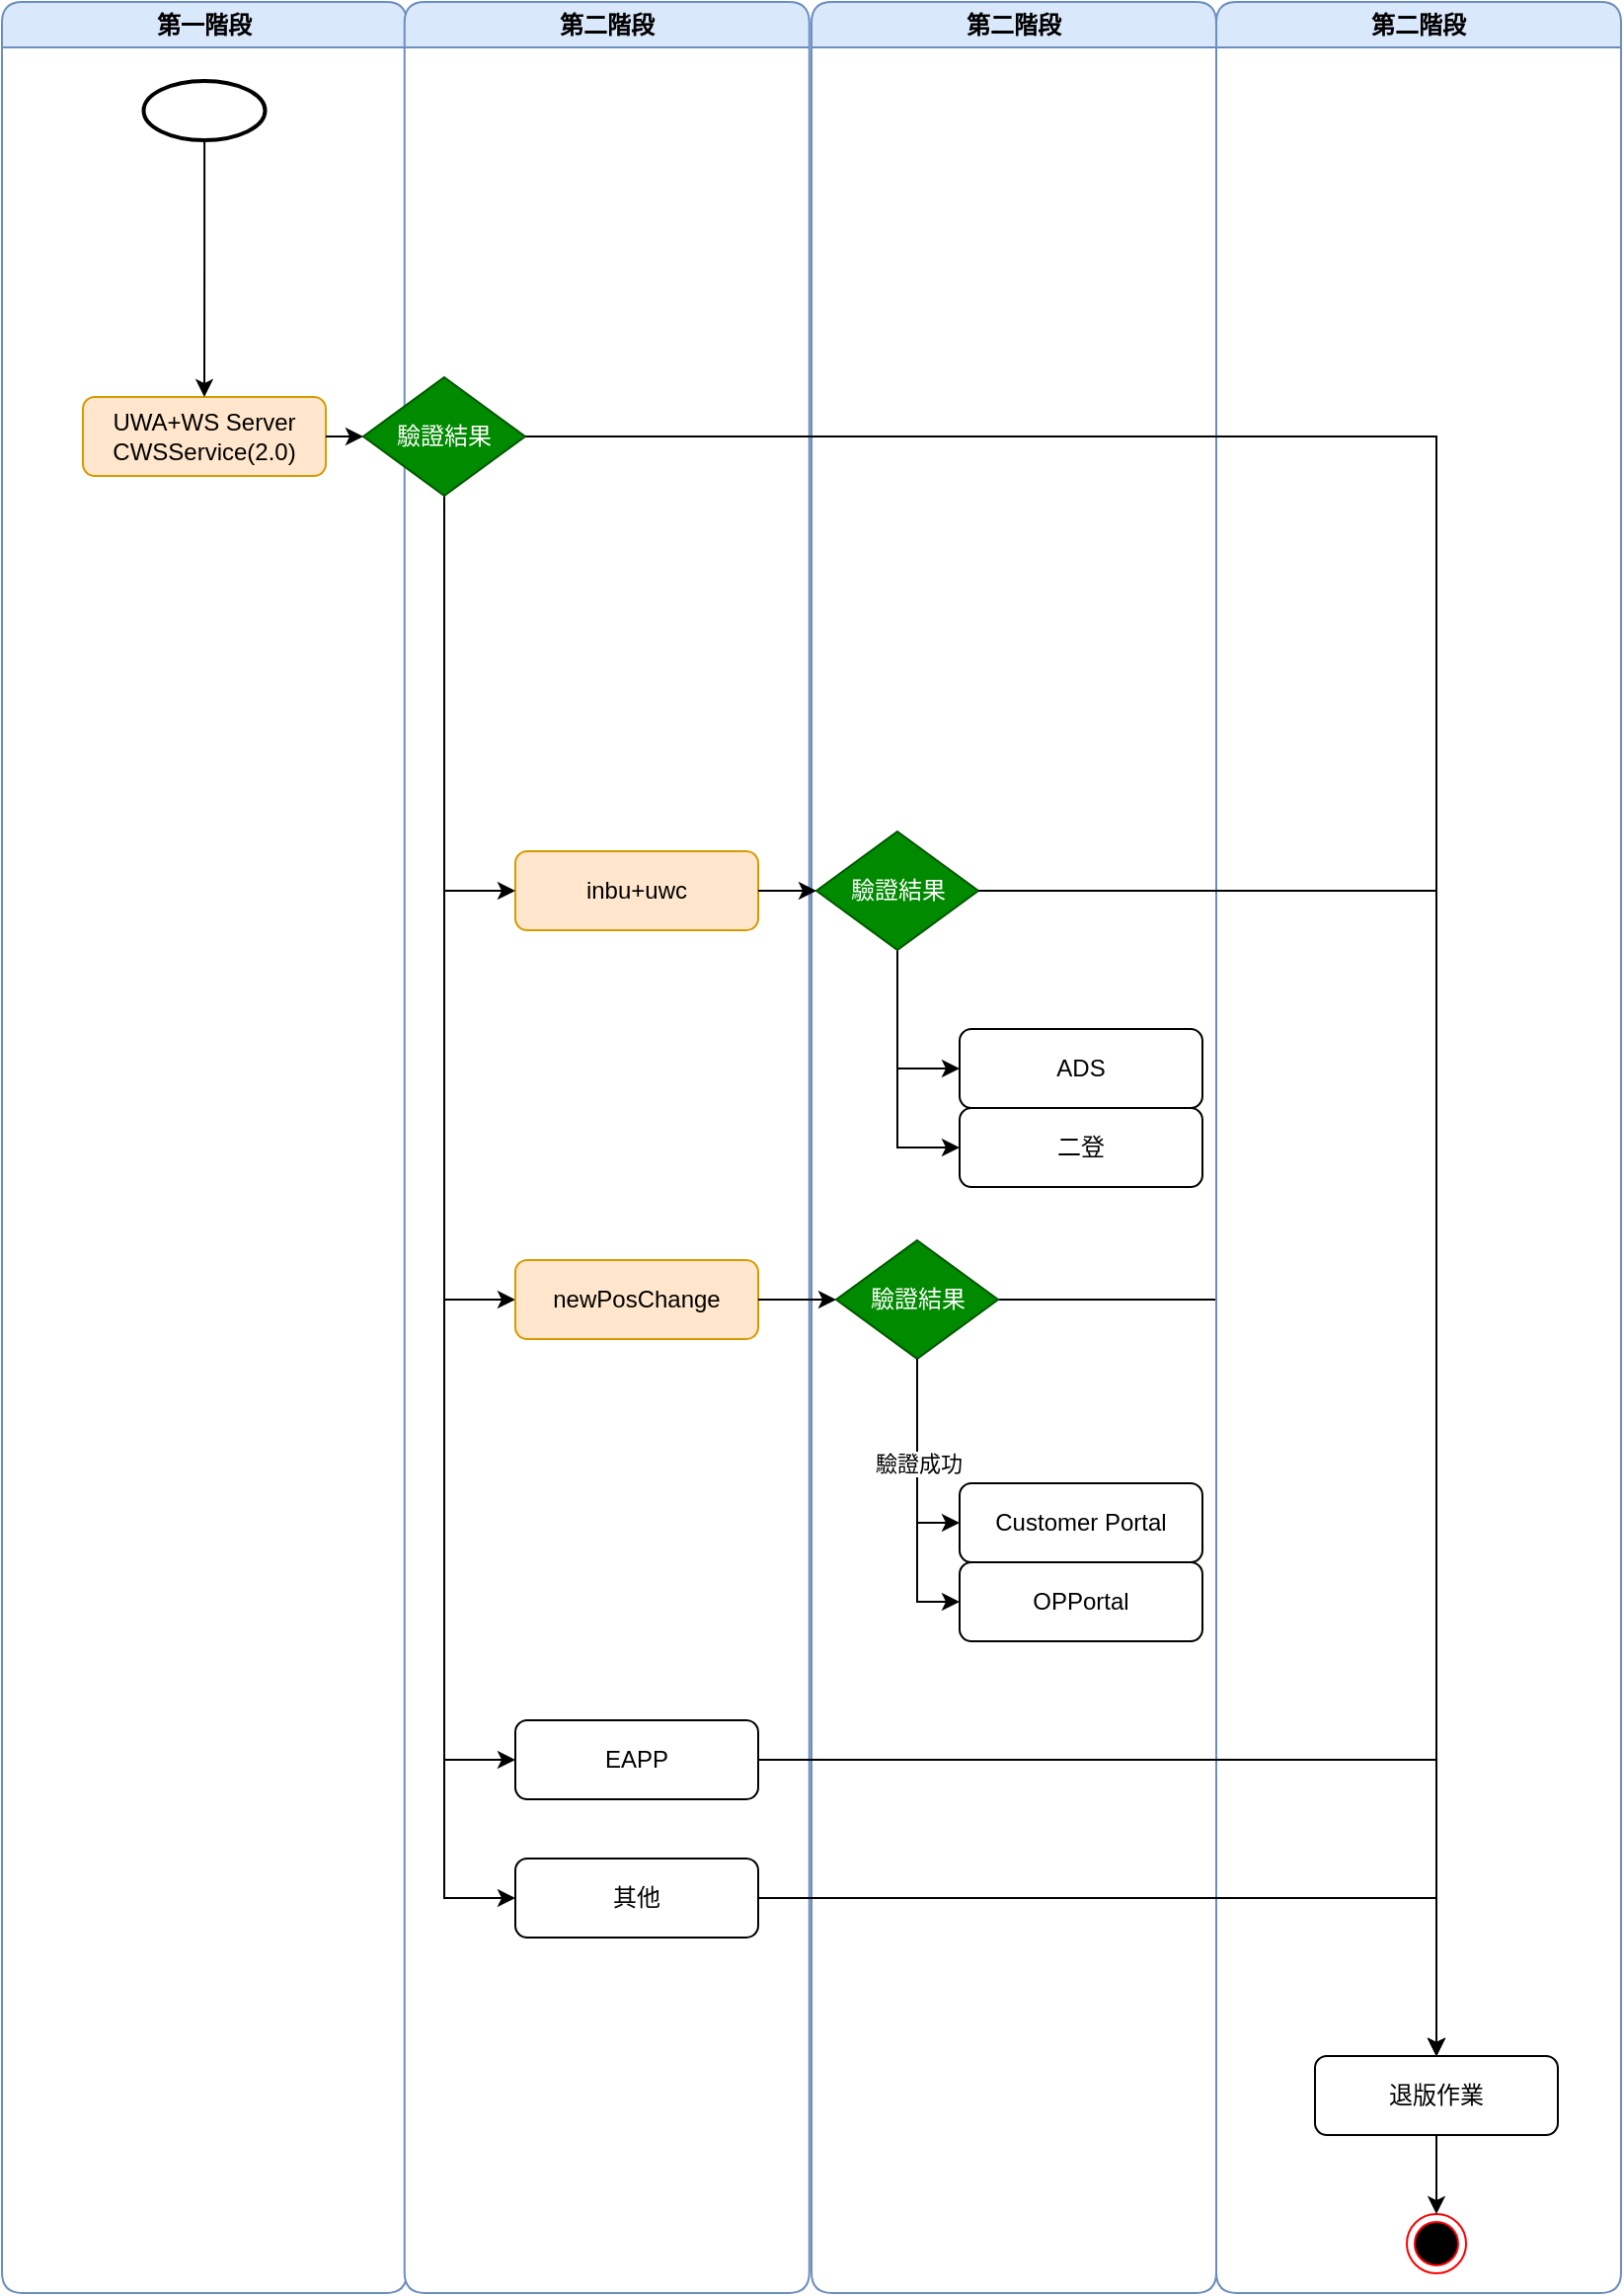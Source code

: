 <mxfile version="24.9.1">
  <diagram id="C5RBs43oDa-KdzZeNtuy" name="Page-1">
    <mxGraphModel dx="2049" dy="1029" grid="1" gridSize="10" guides="1" tooltips="1" connect="1" arrows="1" fold="1" page="1" pageScale="1" pageWidth="827" pageHeight="1169" math="0" shadow="0">
      <root>
        <mxCell id="WIyWlLk6GJQsqaUBKTNV-0" />
        <mxCell id="WIyWlLk6GJQsqaUBKTNV-1" parent="WIyWlLk6GJQsqaUBKTNV-0" />
        <mxCell id="SWPrqackAz6YK81M5vLL-34" value="第一階段" style="swimlane;whiteSpace=wrap;html=1;rounded=1;swimlaneFillColor=default;fillColor=#dae8fc;strokeColor=#6c8ebf;" vertex="1" parent="WIyWlLk6GJQsqaUBKTNV-1">
          <mxGeometry x="5.0" width="205.0" height="1160" as="geometry" />
        </mxCell>
        <mxCell id="SWPrqackAz6YK81M5vLL-33" value="UWA+WS Server&lt;div&gt;CWSService(2.0)&lt;/div&gt;" style="rounded=1;whiteSpace=wrap;html=1;fontSize=12;glass=0;strokeWidth=1;shadow=0;fillColor=#ffe6cc;strokeColor=#d79b00;" vertex="1" parent="SWPrqackAz6YK81M5vLL-34">
          <mxGeometry x="41.0" y="200" width="123.0" height="40" as="geometry" />
        </mxCell>
        <mxCell id="SWPrqackAz6YK81M5vLL-39" style="edgeStyle=orthogonalEdgeStyle;rounded=0;orthogonalLoop=1;jettySize=auto;html=1;entryX=0.5;entryY=0;entryDx=0;entryDy=0;" edge="1" parent="SWPrqackAz6YK81M5vLL-34" source="SWPrqackAz6YK81M5vLL-38" target="SWPrqackAz6YK81M5vLL-33">
          <mxGeometry relative="1" as="geometry" />
        </mxCell>
        <mxCell id="SWPrqackAz6YK81M5vLL-38" value="" style="strokeWidth=2;html=1;shape=mxgraph.flowchart.start_1;whiteSpace=wrap;" vertex="1" parent="SWPrqackAz6YK81M5vLL-34">
          <mxGeometry x="71.75" y="40" width="61.5" height="30" as="geometry" />
        </mxCell>
        <mxCell id="SWPrqackAz6YK81M5vLL-35" value="第二階段" style="swimlane;whiteSpace=wrap;html=1;startSize=23;rounded=1;swimlaneFillColor=default;fillColor=#dae8fc;strokeColor=#6c8ebf;" vertex="1" parent="WIyWlLk6GJQsqaUBKTNV-1">
          <mxGeometry x="208.88" width="205.0" height="1160" as="geometry" />
        </mxCell>
        <mxCell id="SWPrqackAz6YK81M5vLL-86" style="edgeStyle=orthogonalEdgeStyle;rounded=0;orthogonalLoop=1;jettySize=auto;html=1;entryX=0;entryY=0.5;entryDx=0;entryDy=0;exitX=0.5;exitY=1;exitDx=0;exitDy=0;" edge="1" parent="SWPrqackAz6YK81M5vLL-35" source="SWPrqackAz6YK81M5vLL-43" target="WIyWlLk6GJQsqaUBKTNV-12">
          <mxGeometry relative="1" as="geometry" />
        </mxCell>
        <mxCell id="SWPrqackAz6YK81M5vLL-87" style="edgeStyle=orthogonalEdgeStyle;rounded=0;orthogonalLoop=1;jettySize=auto;html=1;entryX=0;entryY=0.5;entryDx=0;entryDy=0;exitX=0.5;exitY=1;exitDx=0;exitDy=0;" edge="1" parent="SWPrqackAz6YK81M5vLL-35" source="SWPrqackAz6YK81M5vLL-43" target="SWPrqackAz6YK81M5vLL-8">
          <mxGeometry relative="1" as="geometry" />
        </mxCell>
        <mxCell id="SWPrqackAz6YK81M5vLL-88" style="edgeStyle=orthogonalEdgeStyle;rounded=0;orthogonalLoop=1;jettySize=auto;html=1;entryX=0;entryY=0.5;entryDx=0;entryDy=0;exitX=0.5;exitY=1;exitDx=0;exitDy=0;" edge="1" parent="SWPrqackAz6YK81M5vLL-35" source="SWPrqackAz6YK81M5vLL-43" target="SWPrqackAz6YK81M5vLL-25">
          <mxGeometry relative="1" as="geometry" />
        </mxCell>
        <mxCell id="SWPrqackAz6YK81M5vLL-4" value="inbu+uwc" style="rounded=1;whiteSpace=wrap;html=1;fontSize=12;glass=0;strokeWidth=1;shadow=0;fillColor=#ffe6cc;strokeColor=#d79b00;" vertex="1" parent="SWPrqackAz6YK81M5vLL-35">
          <mxGeometry x="56.12" y="430" width="123.0" height="40" as="geometry" />
        </mxCell>
        <mxCell id="SWPrqackAz6YK81M5vLL-53" style="rounded=0;orthogonalLoop=1;jettySize=auto;html=1;entryX=0;entryY=0.5;entryDx=0;entryDy=0;edgeStyle=orthogonalEdgeStyle;exitX=0.5;exitY=1;exitDx=0;exitDy=0;" edge="1" parent="SWPrqackAz6YK81M5vLL-35" source="SWPrqackAz6YK81M5vLL-43" target="SWPrqackAz6YK81M5vLL-4">
          <mxGeometry relative="1" as="geometry" />
        </mxCell>
        <mxCell id="WIyWlLk6GJQsqaUBKTNV-12" value="newPosChange" style="rounded=1;whiteSpace=wrap;html=1;fontSize=12;glass=0;strokeWidth=1;shadow=0;fillColor=#ffe6cc;strokeColor=#d79b00;" parent="SWPrqackAz6YK81M5vLL-35" vertex="1">
          <mxGeometry x="56.12" y="637" width="123.0" height="40" as="geometry" />
        </mxCell>
        <mxCell id="SWPrqackAz6YK81M5vLL-8" value="EAPP" style="rounded=1;whiteSpace=wrap;html=1;fontSize=12;glass=0;strokeWidth=1;shadow=0;" vertex="1" parent="SWPrqackAz6YK81M5vLL-35">
          <mxGeometry x="56.12" y="870" width="123.0" height="40" as="geometry" />
        </mxCell>
        <mxCell id="SWPrqackAz6YK81M5vLL-25" value="其他" style="rounded=1;whiteSpace=wrap;html=1;fontSize=12;glass=0;strokeWidth=1;shadow=0;" vertex="1" parent="SWPrqackAz6YK81M5vLL-35">
          <mxGeometry x="56.12" y="940" width="123.0" height="40" as="geometry" />
        </mxCell>
        <mxCell id="SWPrqackAz6YK81M5vLL-43" value="驗證結果" style="rhombus;whiteSpace=wrap;html=1;fillColor=#008a00;fontColor=#ffffff;strokeColor=#005700;" vertex="1" parent="SWPrqackAz6YK81M5vLL-35">
          <mxGeometry x="-20.88" y="190" width="82" height="60" as="geometry" />
        </mxCell>
        <mxCell id="SWPrqackAz6YK81M5vLL-45" value="第二階段" style="swimlane;whiteSpace=wrap;html=1;startSize=23;rounded=1;swimlaneFillColor=default;fillColor=#dae8fc;strokeColor=#6c8ebf;" vertex="1" parent="WIyWlLk6GJQsqaUBKTNV-1">
          <mxGeometry x="415.0" width="205.0" height="1160" as="geometry" />
        </mxCell>
        <mxCell id="SWPrqackAz6YK81M5vLL-13" value="&lt;span style=&quot;text-align: left;&quot;&gt;Customer Portal&lt;/span&gt;" style="rounded=1;whiteSpace=wrap;html=1;fontSize=12;glass=0;strokeWidth=1;shadow=0;" vertex="1" parent="SWPrqackAz6YK81M5vLL-45">
          <mxGeometry x="75" y="750" width="123.0" height="40" as="geometry" />
        </mxCell>
        <mxCell id="SWPrqackAz6YK81M5vLL-14" value="&lt;div style=&quot;text-align: left;&quot;&gt;&lt;span style=&quot;background-color: initial;&quot;&gt;OPPortal&lt;/span&gt;&lt;/div&gt;" style="rounded=1;whiteSpace=wrap;html=1;fontSize=12;glass=0;strokeWidth=1;shadow=0;" vertex="1" parent="SWPrqackAz6YK81M5vLL-45">
          <mxGeometry x="75" y="790" width="123.0" height="40" as="geometry" />
        </mxCell>
        <mxCell id="SWPrqackAz6YK81M5vLL-10" value="ADS" style="rounded=1;whiteSpace=wrap;html=1;fontSize=12;glass=0;strokeWidth=1;shadow=0;" vertex="1" parent="SWPrqackAz6YK81M5vLL-45">
          <mxGeometry x="75" y="520" width="123.0" height="40" as="geometry" />
        </mxCell>
        <mxCell id="SWPrqackAz6YK81M5vLL-11" value="二登" style="rounded=1;whiteSpace=wrap;html=1;fontSize=12;glass=0;strokeWidth=1;shadow=0;" vertex="1" parent="SWPrqackAz6YK81M5vLL-45">
          <mxGeometry x="75" y="560" width="123.0" height="40" as="geometry" />
        </mxCell>
        <mxCell id="SWPrqackAz6YK81M5vLL-79" style="edgeStyle=orthogonalEdgeStyle;rounded=0;orthogonalLoop=1;jettySize=auto;html=1;entryX=0;entryY=0.5;entryDx=0;entryDy=0;" edge="1" parent="SWPrqackAz6YK81M5vLL-45" source="SWPrqackAz6YK81M5vLL-69" target="SWPrqackAz6YK81M5vLL-10">
          <mxGeometry relative="1" as="geometry" />
        </mxCell>
        <mxCell id="SWPrqackAz6YK81M5vLL-89" style="edgeStyle=orthogonalEdgeStyle;rounded=0;orthogonalLoop=1;jettySize=auto;html=1;entryX=0;entryY=0.5;entryDx=0;entryDy=0;" edge="1" parent="SWPrqackAz6YK81M5vLL-45" source="SWPrqackAz6YK81M5vLL-69" target="SWPrqackAz6YK81M5vLL-11">
          <mxGeometry relative="1" as="geometry" />
        </mxCell>
        <mxCell id="SWPrqackAz6YK81M5vLL-69" value="驗證結果" style="rhombus;whiteSpace=wrap;html=1;fillColor=#008a00;fontColor=#ffffff;strokeColor=#005700;" vertex="1" parent="SWPrqackAz6YK81M5vLL-45">
          <mxGeometry x="2.5" y="420" width="82" height="60" as="geometry" />
        </mxCell>
        <mxCell id="SWPrqackAz6YK81M5vLL-82" style="edgeStyle=orthogonalEdgeStyle;rounded=0;orthogonalLoop=1;jettySize=auto;html=1;" edge="1" parent="SWPrqackAz6YK81M5vLL-45" source="SWPrqackAz6YK81M5vLL-71">
          <mxGeometry relative="1" as="geometry">
            <mxPoint x="315.0" y="1040" as="targetPoint" />
          </mxGeometry>
        </mxCell>
        <mxCell id="SWPrqackAz6YK81M5vLL-90" style="edgeStyle=orthogonalEdgeStyle;rounded=0;orthogonalLoop=1;jettySize=auto;html=1;entryX=0;entryY=0.5;entryDx=0;entryDy=0;" edge="1" parent="SWPrqackAz6YK81M5vLL-45" source="SWPrqackAz6YK81M5vLL-71" target="SWPrqackAz6YK81M5vLL-14">
          <mxGeometry relative="1" as="geometry" />
        </mxCell>
        <mxCell id="SWPrqackAz6YK81M5vLL-71" value="驗證結果" style="rhombus;whiteSpace=wrap;html=1;fillColor=#008a00;fontColor=#ffffff;strokeColor=#005700;" vertex="1" parent="SWPrqackAz6YK81M5vLL-45">
          <mxGeometry x="12.5" y="627" width="82" height="60" as="geometry" />
        </mxCell>
        <mxCell id="SWPrqackAz6YK81M5vLL-73" value="驗證成功" style="edgeStyle=orthogonalEdgeStyle;rounded=0;orthogonalLoop=1;jettySize=auto;html=1;entryX=0;entryY=0.5;entryDx=0;entryDy=0;" edge="1" parent="SWPrqackAz6YK81M5vLL-45" source="SWPrqackAz6YK81M5vLL-71" target="SWPrqackAz6YK81M5vLL-13">
          <mxGeometry relative="1" as="geometry" />
        </mxCell>
        <mxCell id="SWPrqackAz6YK81M5vLL-60" value="第二階段" style="swimlane;whiteSpace=wrap;html=1;startSize=23;rounded=1;swimlaneFillColor=default;fillColor=#dae8fc;strokeColor=#6c8ebf;" vertex="1" parent="WIyWlLk6GJQsqaUBKTNV-1">
          <mxGeometry x="620" width="205.0" height="1160" as="geometry" />
        </mxCell>
        <mxCell id="SWPrqackAz6YK81M5vLL-59" value="退版作業" style="rounded=1;whiteSpace=wrap;html=1;fontSize=12;glass=0;strokeWidth=1;shadow=0;" vertex="1" parent="SWPrqackAz6YK81M5vLL-60">
          <mxGeometry x="50" y="1040" width="123.0" height="40" as="geometry" />
        </mxCell>
        <mxCell id="SWPrqackAz6YK81M5vLL-67" value="" style="ellipse;html=1;shape=endState;fillColor=#000000;strokeColor=#ff0000;" vertex="1" parent="SWPrqackAz6YK81M5vLL-60">
          <mxGeometry x="96.5" y="1120" width="30" height="30" as="geometry" />
        </mxCell>
        <mxCell id="SWPrqackAz6YK81M5vLL-68" style="edgeStyle=orthogonalEdgeStyle;rounded=0;orthogonalLoop=1;jettySize=auto;html=1;entryX=0.5;entryY=0;entryDx=0;entryDy=0;" edge="1" parent="SWPrqackAz6YK81M5vLL-60" source="SWPrqackAz6YK81M5vLL-59" target="SWPrqackAz6YK81M5vLL-67">
          <mxGeometry relative="1" as="geometry" />
        </mxCell>
        <mxCell id="SWPrqackAz6YK81M5vLL-40" style="rounded=0;orthogonalLoop=1;jettySize=auto;html=1;elbow=vertical;entryX=0;entryY=0.5;entryDx=0;entryDy=0;exitX=1;exitY=0.5;exitDx=0;exitDy=0;" edge="1" parent="WIyWlLk6GJQsqaUBKTNV-1" source="SWPrqackAz6YK81M5vLL-33" target="SWPrqackAz6YK81M5vLL-43">
          <mxGeometry relative="1" as="geometry" />
        </mxCell>
        <mxCell id="SWPrqackAz6YK81M5vLL-80" style="edgeStyle=orthogonalEdgeStyle;rounded=0;orthogonalLoop=1;jettySize=auto;html=1;entryX=0.5;entryY=0;entryDx=0;entryDy=0;" edge="1" parent="WIyWlLk6GJQsqaUBKTNV-1" source="SWPrqackAz6YK81M5vLL-43" target="SWPrqackAz6YK81M5vLL-59">
          <mxGeometry relative="1" as="geometry" />
        </mxCell>
        <mxCell id="SWPrqackAz6YK81M5vLL-81" style="edgeStyle=orthogonalEdgeStyle;rounded=0;orthogonalLoop=1;jettySize=auto;html=1;" edge="1" parent="WIyWlLk6GJQsqaUBKTNV-1" source="SWPrqackAz6YK81M5vLL-69" target="SWPrqackAz6YK81M5vLL-59">
          <mxGeometry relative="1" as="geometry" />
        </mxCell>
        <mxCell id="SWPrqackAz6YK81M5vLL-72" style="edgeStyle=orthogonalEdgeStyle;rounded=0;orthogonalLoop=1;jettySize=auto;html=1;entryX=0;entryY=0.5;entryDx=0;entryDy=0;" edge="1" parent="WIyWlLk6GJQsqaUBKTNV-1" source="WIyWlLk6GJQsqaUBKTNV-12" target="SWPrqackAz6YK81M5vLL-71">
          <mxGeometry relative="1" as="geometry" />
        </mxCell>
        <mxCell id="SWPrqackAz6YK81M5vLL-83" style="edgeStyle=orthogonalEdgeStyle;rounded=0;orthogonalLoop=1;jettySize=auto;html=1;entryX=0.5;entryY=0;entryDx=0;entryDy=0;" edge="1" parent="WIyWlLk6GJQsqaUBKTNV-1" source="SWPrqackAz6YK81M5vLL-8" target="SWPrqackAz6YK81M5vLL-59">
          <mxGeometry relative="1" as="geometry" />
        </mxCell>
        <mxCell id="SWPrqackAz6YK81M5vLL-84" style="edgeStyle=orthogonalEdgeStyle;rounded=0;orthogonalLoop=1;jettySize=auto;html=1;" edge="1" parent="WIyWlLk6GJQsqaUBKTNV-1" source="SWPrqackAz6YK81M5vLL-25" target="SWPrqackAz6YK81M5vLL-59">
          <mxGeometry relative="1" as="geometry" />
        </mxCell>
        <mxCell id="SWPrqackAz6YK81M5vLL-70" style="edgeStyle=orthogonalEdgeStyle;rounded=0;orthogonalLoop=1;jettySize=auto;html=1;entryX=0;entryY=0.5;entryDx=0;entryDy=0;" edge="1" parent="WIyWlLk6GJQsqaUBKTNV-1" source="SWPrqackAz6YK81M5vLL-4" target="SWPrqackAz6YK81M5vLL-69">
          <mxGeometry relative="1" as="geometry" />
        </mxCell>
      </root>
    </mxGraphModel>
  </diagram>
</mxfile>
